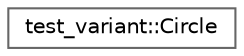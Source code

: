 digraph "类继承关系图"
{
 // LATEX_PDF_SIZE
  bgcolor="transparent";
  edge [fontname=Helvetica,fontsize=10,labelfontname=Helvetica,labelfontsize=10];
  node [fontname=Helvetica,fontsize=10,shape=box,height=0.2,width=0.4];
  rankdir="LR";
  Node0 [id="Node000000",label="test_variant::Circle",height=0.2,width=0.4,color="grey40", fillcolor="white", style="filled",URL="$structtest__variant_1_1_circle.html",tooltip=" "];
}

